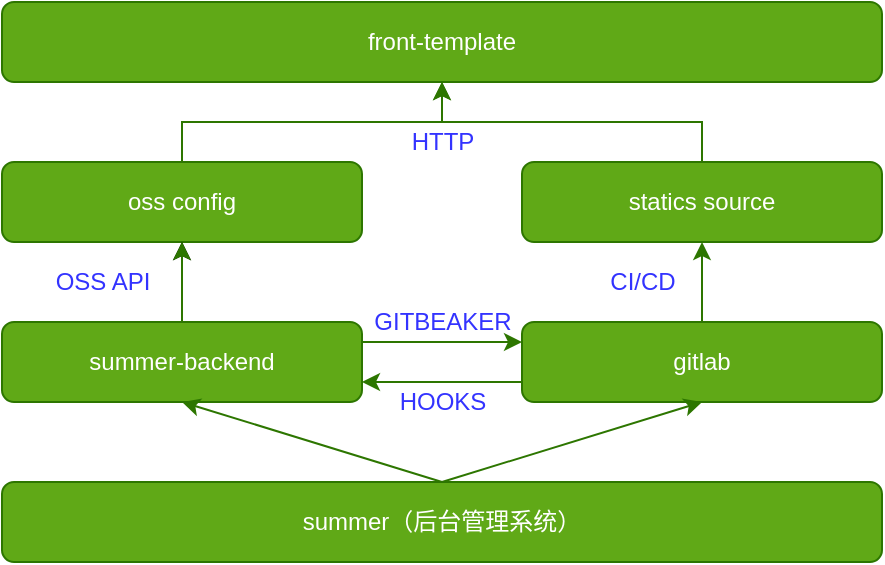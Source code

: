 <mxfile version="17.1.2" type="github">
  <diagram id="y9cgxJmSHp3sKR36rj5n" name="Page-1">
    <mxGraphModel dx="706" dy="643" grid="1" gridSize="10" guides="1" tooltips="1" connect="1" arrows="1" fold="1" page="1" pageScale="1" pageWidth="827" pageHeight="1169" math="0" shadow="0">
      <root>
        <mxCell id="0" />
        <mxCell id="1" parent="0" />
        <mxCell id="qB9V6Jo5zMgjfU_gpskE-1" value="front-template" style="rounded=1;whiteSpace=wrap;html=1;fillColor=#60a917;fontColor=#ffffff;strokeColor=#2D7600;" vertex="1" parent="1">
          <mxGeometry x="160" y="160" width="440" height="40" as="geometry" />
        </mxCell>
        <mxCell id="qB9V6Jo5zMgjfU_gpskE-13" value="" style="edgeStyle=orthogonalEdgeStyle;rounded=0;orthogonalLoop=1;jettySize=auto;html=1;strokeColor=#2D7600;fillColor=#60a917;" edge="1" parent="1" source="qB9V6Jo5zMgjfU_gpskE-2" target="qB9V6Jo5zMgjfU_gpskE-1">
          <mxGeometry relative="1" as="geometry" />
        </mxCell>
        <mxCell id="qB9V6Jo5zMgjfU_gpskE-2" value="statics source" style="rounded=1;whiteSpace=wrap;html=1;fillColor=#60a917;strokeColor=#2D7600;fontColor=#ffffff;" vertex="1" parent="1">
          <mxGeometry x="420" y="240" width="180" height="40" as="geometry" />
        </mxCell>
        <mxCell id="qB9V6Jo5zMgjfU_gpskE-14" value="" style="edgeStyle=orthogonalEdgeStyle;rounded=0;orthogonalLoop=1;jettySize=auto;html=1;strokeColor=#2D7600;fillColor=#60a917;" edge="1" parent="1" source="qB9V6Jo5zMgjfU_gpskE-3" target="qB9V6Jo5zMgjfU_gpskE-1">
          <mxGeometry relative="1" as="geometry" />
        </mxCell>
        <mxCell id="qB9V6Jo5zMgjfU_gpskE-3" value="oss config" style="rounded=1;whiteSpace=wrap;html=1;fillColor=#60a917;strokeColor=#2D7600;fontColor=#ffffff;" vertex="1" parent="1">
          <mxGeometry x="160" y="240" width="180" height="40" as="geometry" />
        </mxCell>
        <mxCell id="qB9V6Jo5zMgjfU_gpskE-11" value="" style="edgeStyle=orthogonalEdgeStyle;rounded=0;orthogonalLoop=1;jettySize=auto;html=1;" edge="1" parent="1" source="qB9V6Jo5zMgjfU_gpskE-6" target="qB9V6Jo5zMgjfU_gpskE-3">
          <mxGeometry relative="1" as="geometry" />
        </mxCell>
        <mxCell id="qB9V6Jo5zMgjfU_gpskE-33" value="" style="edgeStyle=orthogonalEdgeStyle;rounded=0;orthogonalLoop=1;jettySize=auto;html=1;strokeColor=#2D7600;fillColor=#60a917;" edge="1" parent="1" source="qB9V6Jo5zMgjfU_gpskE-6" target="qB9V6Jo5zMgjfU_gpskE-3">
          <mxGeometry relative="1" as="geometry" />
        </mxCell>
        <mxCell id="qB9V6Jo5zMgjfU_gpskE-6" value="summer-backend" style="rounded=1;whiteSpace=wrap;html=1;fillColor=#60a917;strokeColor=#2D7600;fontColor=#ffffff;" vertex="1" parent="1">
          <mxGeometry x="160" y="320" width="180" height="40" as="geometry" />
        </mxCell>
        <mxCell id="qB9V6Jo5zMgjfU_gpskE-12" value="" style="edgeStyle=orthogonalEdgeStyle;rounded=0;orthogonalLoop=1;jettySize=auto;html=1;fillColor=#60a917;strokeColor=#2D7600;" edge="1" parent="1" source="qB9V6Jo5zMgjfU_gpskE-7" target="qB9V6Jo5zMgjfU_gpskE-2">
          <mxGeometry relative="1" as="geometry" />
        </mxCell>
        <mxCell id="qB9V6Jo5zMgjfU_gpskE-7" value="gitlab" style="rounded=1;whiteSpace=wrap;html=1;fillColor=#60a917;strokeColor=#2D7600;fontColor=#ffffff;" vertex="1" parent="1">
          <mxGeometry x="420" y="320" width="180" height="40" as="geometry" />
        </mxCell>
        <mxCell id="qB9V6Jo5zMgjfU_gpskE-15" value="summer（后台管理系统）" style="rounded=1;whiteSpace=wrap;html=1;fillColor=#60a917;strokeColor=#2D7600;fontColor=#ffffff;" vertex="1" parent="1">
          <mxGeometry x="160" y="400" width="440" height="40" as="geometry" />
        </mxCell>
        <mxCell id="qB9V6Jo5zMgjfU_gpskE-17" value="&lt;font color=&quot;#3333ff&quot;&gt;GITBEAKER&lt;/font&gt;" style="text;html=1;align=center;verticalAlign=middle;resizable=0;points=[];autosize=1;strokeColor=none;fillColor=none;" vertex="1" parent="1">
          <mxGeometry x="340" y="310" width="80" height="20" as="geometry" />
        </mxCell>
        <mxCell id="qB9V6Jo5zMgjfU_gpskE-19" value="" style="endArrow=classic;html=1;rounded=0;entryX=0.5;entryY=1;entryDx=0;entryDy=0;exitX=0.5;exitY=0;exitDx=0;exitDy=0;fillColor=#60a917;strokeColor=#2D7600;" edge="1" parent="1" source="qB9V6Jo5zMgjfU_gpskE-15" target="qB9V6Jo5zMgjfU_gpskE-6">
          <mxGeometry width="50" height="50" relative="1" as="geometry">
            <mxPoint x="330" y="450" as="sourcePoint" />
            <mxPoint x="380" y="400" as="targetPoint" />
          </mxGeometry>
        </mxCell>
        <mxCell id="qB9V6Jo5zMgjfU_gpskE-20" value="" style="endArrow=classic;html=1;rounded=0;entryX=0.5;entryY=1;entryDx=0;entryDy=0;exitX=0.5;exitY=0;exitDx=0;exitDy=0;fillColor=#60a917;strokeColor=#2D7600;" edge="1" parent="1" source="qB9V6Jo5zMgjfU_gpskE-15" target="qB9V6Jo5zMgjfU_gpskE-7">
          <mxGeometry width="50" height="50" relative="1" as="geometry">
            <mxPoint x="380" y="440" as="sourcePoint" />
            <mxPoint x="470" y="390" as="targetPoint" />
          </mxGeometry>
        </mxCell>
        <mxCell id="qB9V6Jo5zMgjfU_gpskE-21" value="&lt;font color=&quot;#3333ff&quot;&gt;CI/CD&lt;/font&gt;" style="text;html=1;align=center;verticalAlign=middle;resizable=0;points=[];autosize=1;strokeColor=none;fillColor=none;" vertex="1" parent="1">
          <mxGeometry x="455" y="290" width="50" height="20" as="geometry" />
        </mxCell>
        <mxCell id="qB9V6Jo5zMgjfU_gpskE-22" value="&lt;font color=&quot;#3333ff&quot;&gt;OSS API&lt;/font&gt;" style="text;html=1;align=center;verticalAlign=middle;resizable=0;points=[];autosize=1;strokeColor=none;fillColor=none;" vertex="1" parent="1">
          <mxGeometry x="180" y="290" width="60" height="20" as="geometry" />
        </mxCell>
        <mxCell id="qB9V6Jo5zMgjfU_gpskE-26" value="&lt;font color=&quot;#3333ff&quot;&gt;HOOKS&lt;/font&gt;" style="text;html=1;align=center;verticalAlign=middle;resizable=0;points=[];autosize=1;strokeColor=none;fillColor=none;" vertex="1" parent="1">
          <mxGeometry x="350" y="350" width="60" height="20" as="geometry" />
        </mxCell>
        <mxCell id="qB9V6Jo5zMgjfU_gpskE-30" value="" style="endArrow=classic;html=1;rounded=0;exitX=1;exitY=0.25;exitDx=0;exitDy=0;entryX=0;entryY=0.25;entryDx=0;entryDy=0;fillColor=#60a917;strokeColor=#2D7600;" edge="1" parent="1" source="qB9V6Jo5zMgjfU_gpskE-6" target="qB9V6Jo5zMgjfU_gpskE-7">
          <mxGeometry width="50" height="50" relative="1" as="geometry">
            <mxPoint x="340" y="380" as="sourcePoint" />
            <mxPoint x="390" y="330" as="targetPoint" />
          </mxGeometry>
        </mxCell>
        <mxCell id="qB9V6Jo5zMgjfU_gpskE-31" value="" style="endArrow=classic;html=1;rounded=0;entryX=1;entryY=0.75;entryDx=0;entryDy=0;exitX=0;exitY=0.75;exitDx=0;exitDy=0;fillColor=#60a917;strokeColor=#2D7600;" edge="1" parent="1" source="qB9V6Jo5zMgjfU_gpskE-7" target="qB9V6Jo5zMgjfU_gpskE-6">
          <mxGeometry width="50" height="50" relative="1" as="geometry">
            <mxPoint x="360" y="400" as="sourcePoint" />
            <mxPoint x="410" y="350" as="targetPoint" />
          </mxGeometry>
        </mxCell>
        <mxCell id="qB9V6Jo5zMgjfU_gpskE-34" value="HTTP" style="text;html=1;align=center;verticalAlign=middle;resizable=0;points=[];autosize=1;strokeColor=none;fillColor=none;fontColor=#3333FF;" vertex="1" parent="1">
          <mxGeometry x="355" y="220" width="50" height="20" as="geometry" />
        </mxCell>
      </root>
    </mxGraphModel>
  </diagram>
</mxfile>
